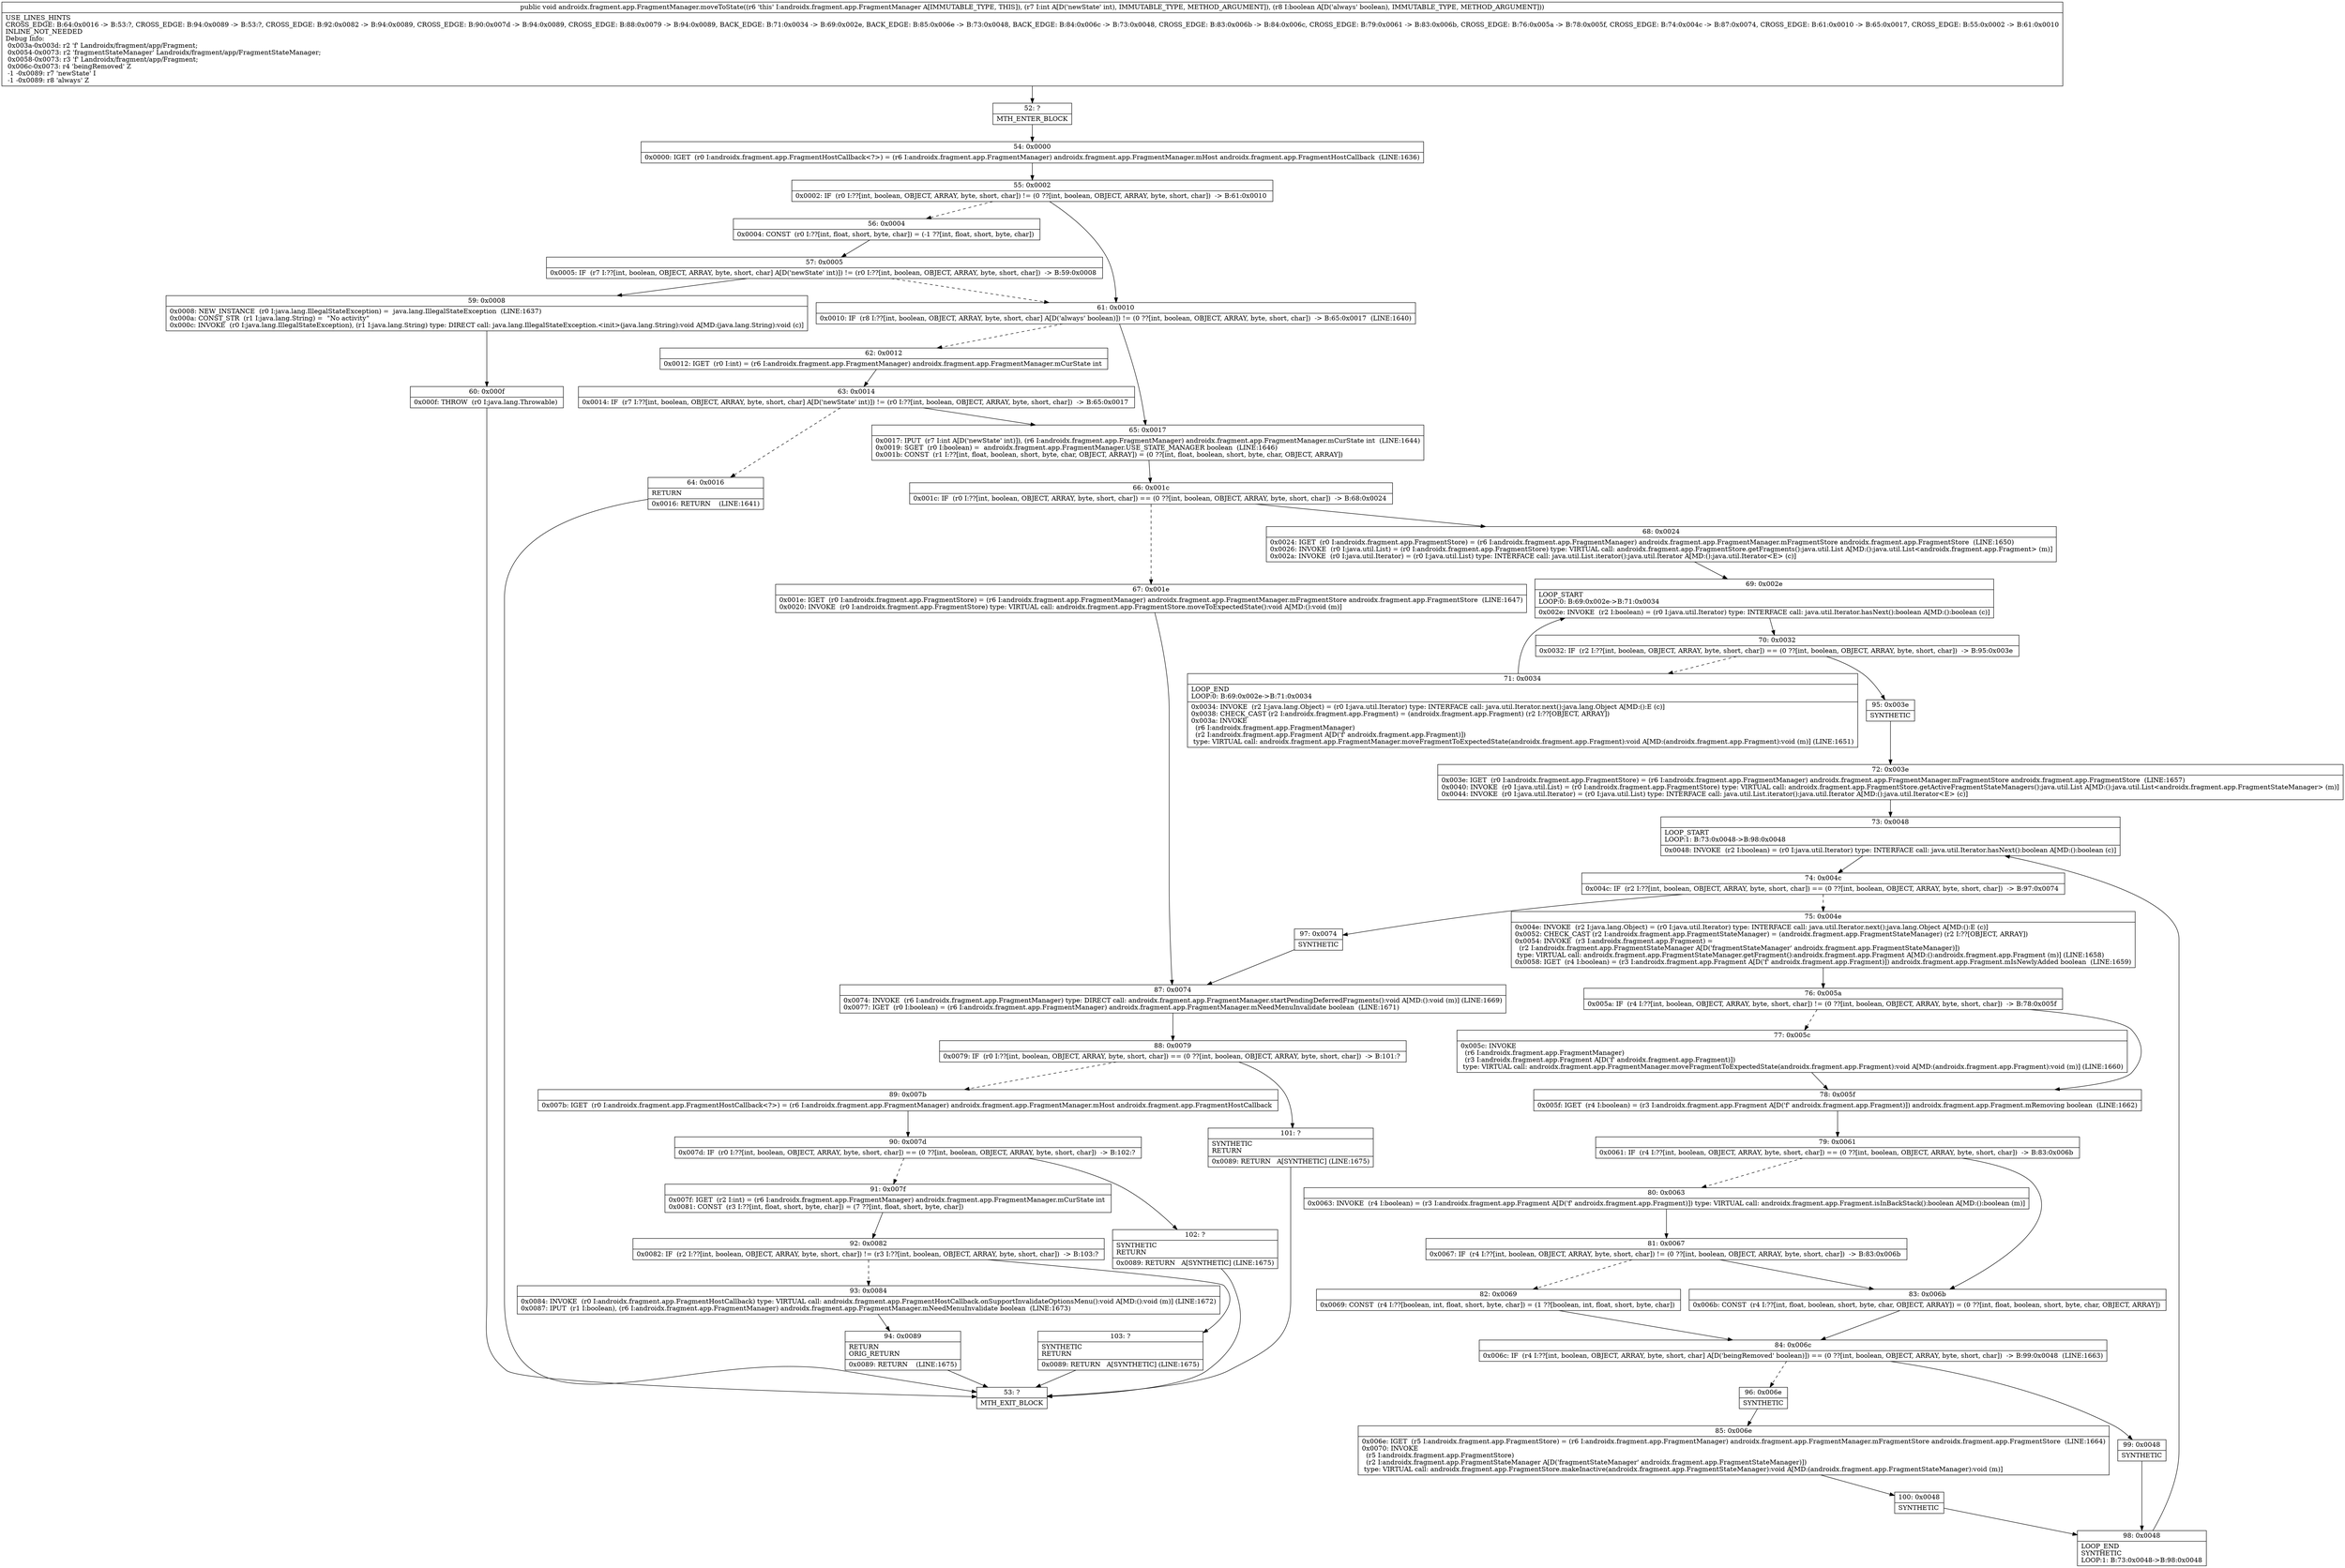 digraph "CFG forandroidx.fragment.app.FragmentManager.moveToState(IZ)V" {
Node_52 [shape=record,label="{52\:\ ?|MTH_ENTER_BLOCK\l}"];
Node_54 [shape=record,label="{54\:\ 0x0000|0x0000: IGET  (r0 I:androidx.fragment.app.FragmentHostCallback\<?\>) = (r6 I:androidx.fragment.app.FragmentManager) androidx.fragment.app.FragmentManager.mHost androidx.fragment.app.FragmentHostCallback  (LINE:1636)\l}"];
Node_55 [shape=record,label="{55\:\ 0x0002|0x0002: IF  (r0 I:??[int, boolean, OBJECT, ARRAY, byte, short, char]) != (0 ??[int, boolean, OBJECT, ARRAY, byte, short, char])  \-\> B:61:0x0010 \l}"];
Node_56 [shape=record,label="{56\:\ 0x0004|0x0004: CONST  (r0 I:??[int, float, short, byte, char]) = (\-1 ??[int, float, short, byte, char]) \l}"];
Node_57 [shape=record,label="{57\:\ 0x0005|0x0005: IF  (r7 I:??[int, boolean, OBJECT, ARRAY, byte, short, char] A[D('newState' int)]) != (r0 I:??[int, boolean, OBJECT, ARRAY, byte, short, char])  \-\> B:59:0x0008 \l}"];
Node_59 [shape=record,label="{59\:\ 0x0008|0x0008: NEW_INSTANCE  (r0 I:java.lang.IllegalStateException) =  java.lang.IllegalStateException  (LINE:1637)\l0x000a: CONST_STR  (r1 I:java.lang.String) =  \"No activity\" \l0x000c: INVOKE  (r0 I:java.lang.IllegalStateException), (r1 I:java.lang.String) type: DIRECT call: java.lang.IllegalStateException.\<init\>(java.lang.String):void A[MD:(java.lang.String):void (c)]\l}"];
Node_60 [shape=record,label="{60\:\ 0x000f|0x000f: THROW  (r0 I:java.lang.Throwable) \l}"];
Node_53 [shape=record,label="{53\:\ ?|MTH_EXIT_BLOCK\l}"];
Node_61 [shape=record,label="{61\:\ 0x0010|0x0010: IF  (r8 I:??[int, boolean, OBJECT, ARRAY, byte, short, char] A[D('always' boolean)]) != (0 ??[int, boolean, OBJECT, ARRAY, byte, short, char])  \-\> B:65:0x0017  (LINE:1640)\l}"];
Node_62 [shape=record,label="{62\:\ 0x0012|0x0012: IGET  (r0 I:int) = (r6 I:androidx.fragment.app.FragmentManager) androidx.fragment.app.FragmentManager.mCurState int \l}"];
Node_63 [shape=record,label="{63\:\ 0x0014|0x0014: IF  (r7 I:??[int, boolean, OBJECT, ARRAY, byte, short, char] A[D('newState' int)]) != (r0 I:??[int, boolean, OBJECT, ARRAY, byte, short, char])  \-\> B:65:0x0017 \l}"];
Node_64 [shape=record,label="{64\:\ 0x0016|RETURN\l|0x0016: RETURN    (LINE:1641)\l}"];
Node_65 [shape=record,label="{65\:\ 0x0017|0x0017: IPUT  (r7 I:int A[D('newState' int)]), (r6 I:androidx.fragment.app.FragmentManager) androidx.fragment.app.FragmentManager.mCurState int  (LINE:1644)\l0x0019: SGET  (r0 I:boolean) =  androidx.fragment.app.FragmentManager.USE_STATE_MANAGER boolean  (LINE:1646)\l0x001b: CONST  (r1 I:??[int, float, boolean, short, byte, char, OBJECT, ARRAY]) = (0 ??[int, float, boolean, short, byte, char, OBJECT, ARRAY]) \l}"];
Node_66 [shape=record,label="{66\:\ 0x001c|0x001c: IF  (r0 I:??[int, boolean, OBJECT, ARRAY, byte, short, char]) == (0 ??[int, boolean, OBJECT, ARRAY, byte, short, char])  \-\> B:68:0x0024 \l}"];
Node_67 [shape=record,label="{67\:\ 0x001e|0x001e: IGET  (r0 I:androidx.fragment.app.FragmentStore) = (r6 I:androidx.fragment.app.FragmentManager) androidx.fragment.app.FragmentManager.mFragmentStore androidx.fragment.app.FragmentStore  (LINE:1647)\l0x0020: INVOKE  (r0 I:androidx.fragment.app.FragmentStore) type: VIRTUAL call: androidx.fragment.app.FragmentStore.moveToExpectedState():void A[MD:():void (m)]\l}"];
Node_87 [shape=record,label="{87\:\ 0x0074|0x0074: INVOKE  (r6 I:androidx.fragment.app.FragmentManager) type: DIRECT call: androidx.fragment.app.FragmentManager.startPendingDeferredFragments():void A[MD:():void (m)] (LINE:1669)\l0x0077: IGET  (r0 I:boolean) = (r6 I:androidx.fragment.app.FragmentManager) androidx.fragment.app.FragmentManager.mNeedMenuInvalidate boolean  (LINE:1671)\l}"];
Node_88 [shape=record,label="{88\:\ 0x0079|0x0079: IF  (r0 I:??[int, boolean, OBJECT, ARRAY, byte, short, char]) == (0 ??[int, boolean, OBJECT, ARRAY, byte, short, char])  \-\> B:101:? \l}"];
Node_89 [shape=record,label="{89\:\ 0x007b|0x007b: IGET  (r0 I:androidx.fragment.app.FragmentHostCallback\<?\>) = (r6 I:androidx.fragment.app.FragmentManager) androidx.fragment.app.FragmentManager.mHost androidx.fragment.app.FragmentHostCallback \l}"];
Node_90 [shape=record,label="{90\:\ 0x007d|0x007d: IF  (r0 I:??[int, boolean, OBJECT, ARRAY, byte, short, char]) == (0 ??[int, boolean, OBJECT, ARRAY, byte, short, char])  \-\> B:102:? \l}"];
Node_91 [shape=record,label="{91\:\ 0x007f|0x007f: IGET  (r2 I:int) = (r6 I:androidx.fragment.app.FragmentManager) androidx.fragment.app.FragmentManager.mCurState int \l0x0081: CONST  (r3 I:??[int, float, short, byte, char]) = (7 ??[int, float, short, byte, char]) \l}"];
Node_92 [shape=record,label="{92\:\ 0x0082|0x0082: IF  (r2 I:??[int, boolean, OBJECT, ARRAY, byte, short, char]) != (r3 I:??[int, boolean, OBJECT, ARRAY, byte, short, char])  \-\> B:103:? \l}"];
Node_93 [shape=record,label="{93\:\ 0x0084|0x0084: INVOKE  (r0 I:androidx.fragment.app.FragmentHostCallback) type: VIRTUAL call: androidx.fragment.app.FragmentHostCallback.onSupportInvalidateOptionsMenu():void A[MD:():void (m)] (LINE:1672)\l0x0087: IPUT  (r1 I:boolean), (r6 I:androidx.fragment.app.FragmentManager) androidx.fragment.app.FragmentManager.mNeedMenuInvalidate boolean  (LINE:1673)\l}"];
Node_94 [shape=record,label="{94\:\ 0x0089|RETURN\lORIG_RETURN\l|0x0089: RETURN    (LINE:1675)\l}"];
Node_103 [shape=record,label="{103\:\ ?|SYNTHETIC\lRETURN\l|0x0089: RETURN   A[SYNTHETIC] (LINE:1675)\l}"];
Node_102 [shape=record,label="{102\:\ ?|SYNTHETIC\lRETURN\l|0x0089: RETURN   A[SYNTHETIC] (LINE:1675)\l}"];
Node_101 [shape=record,label="{101\:\ ?|SYNTHETIC\lRETURN\l|0x0089: RETURN   A[SYNTHETIC] (LINE:1675)\l}"];
Node_68 [shape=record,label="{68\:\ 0x0024|0x0024: IGET  (r0 I:androidx.fragment.app.FragmentStore) = (r6 I:androidx.fragment.app.FragmentManager) androidx.fragment.app.FragmentManager.mFragmentStore androidx.fragment.app.FragmentStore  (LINE:1650)\l0x0026: INVOKE  (r0 I:java.util.List) = (r0 I:androidx.fragment.app.FragmentStore) type: VIRTUAL call: androidx.fragment.app.FragmentStore.getFragments():java.util.List A[MD:():java.util.List\<androidx.fragment.app.Fragment\> (m)]\l0x002a: INVOKE  (r0 I:java.util.Iterator) = (r0 I:java.util.List) type: INTERFACE call: java.util.List.iterator():java.util.Iterator A[MD:():java.util.Iterator\<E\> (c)]\l}"];
Node_69 [shape=record,label="{69\:\ 0x002e|LOOP_START\lLOOP:0: B:69:0x002e\-\>B:71:0x0034\l|0x002e: INVOKE  (r2 I:boolean) = (r0 I:java.util.Iterator) type: INTERFACE call: java.util.Iterator.hasNext():boolean A[MD:():boolean (c)]\l}"];
Node_70 [shape=record,label="{70\:\ 0x0032|0x0032: IF  (r2 I:??[int, boolean, OBJECT, ARRAY, byte, short, char]) == (0 ??[int, boolean, OBJECT, ARRAY, byte, short, char])  \-\> B:95:0x003e \l}"];
Node_71 [shape=record,label="{71\:\ 0x0034|LOOP_END\lLOOP:0: B:69:0x002e\-\>B:71:0x0034\l|0x0034: INVOKE  (r2 I:java.lang.Object) = (r0 I:java.util.Iterator) type: INTERFACE call: java.util.Iterator.next():java.lang.Object A[MD:():E (c)]\l0x0038: CHECK_CAST (r2 I:androidx.fragment.app.Fragment) = (androidx.fragment.app.Fragment) (r2 I:??[OBJECT, ARRAY]) \l0x003a: INVOKE  \l  (r6 I:androidx.fragment.app.FragmentManager)\l  (r2 I:androidx.fragment.app.Fragment A[D('f' androidx.fragment.app.Fragment)])\l type: VIRTUAL call: androidx.fragment.app.FragmentManager.moveFragmentToExpectedState(androidx.fragment.app.Fragment):void A[MD:(androidx.fragment.app.Fragment):void (m)] (LINE:1651)\l}"];
Node_95 [shape=record,label="{95\:\ 0x003e|SYNTHETIC\l}"];
Node_72 [shape=record,label="{72\:\ 0x003e|0x003e: IGET  (r0 I:androidx.fragment.app.FragmentStore) = (r6 I:androidx.fragment.app.FragmentManager) androidx.fragment.app.FragmentManager.mFragmentStore androidx.fragment.app.FragmentStore  (LINE:1657)\l0x0040: INVOKE  (r0 I:java.util.List) = (r0 I:androidx.fragment.app.FragmentStore) type: VIRTUAL call: androidx.fragment.app.FragmentStore.getActiveFragmentStateManagers():java.util.List A[MD:():java.util.List\<androidx.fragment.app.FragmentStateManager\> (m)]\l0x0044: INVOKE  (r0 I:java.util.Iterator) = (r0 I:java.util.List) type: INTERFACE call: java.util.List.iterator():java.util.Iterator A[MD:():java.util.Iterator\<E\> (c)]\l}"];
Node_73 [shape=record,label="{73\:\ 0x0048|LOOP_START\lLOOP:1: B:73:0x0048\-\>B:98:0x0048\l|0x0048: INVOKE  (r2 I:boolean) = (r0 I:java.util.Iterator) type: INTERFACE call: java.util.Iterator.hasNext():boolean A[MD:():boolean (c)]\l}"];
Node_74 [shape=record,label="{74\:\ 0x004c|0x004c: IF  (r2 I:??[int, boolean, OBJECT, ARRAY, byte, short, char]) == (0 ??[int, boolean, OBJECT, ARRAY, byte, short, char])  \-\> B:97:0x0074 \l}"];
Node_75 [shape=record,label="{75\:\ 0x004e|0x004e: INVOKE  (r2 I:java.lang.Object) = (r0 I:java.util.Iterator) type: INTERFACE call: java.util.Iterator.next():java.lang.Object A[MD:():E (c)]\l0x0052: CHECK_CAST (r2 I:androidx.fragment.app.FragmentStateManager) = (androidx.fragment.app.FragmentStateManager) (r2 I:??[OBJECT, ARRAY]) \l0x0054: INVOKE  (r3 I:androidx.fragment.app.Fragment) = \l  (r2 I:androidx.fragment.app.FragmentStateManager A[D('fragmentStateManager' androidx.fragment.app.FragmentStateManager)])\l type: VIRTUAL call: androidx.fragment.app.FragmentStateManager.getFragment():androidx.fragment.app.Fragment A[MD:():androidx.fragment.app.Fragment (m)] (LINE:1658)\l0x0058: IGET  (r4 I:boolean) = (r3 I:androidx.fragment.app.Fragment A[D('f' androidx.fragment.app.Fragment)]) androidx.fragment.app.Fragment.mIsNewlyAdded boolean  (LINE:1659)\l}"];
Node_76 [shape=record,label="{76\:\ 0x005a|0x005a: IF  (r4 I:??[int, boolean, OBJECT, ARRAY, byte, short, char]) != (0 ??[int, boolean, OBJECT, ARRAY, byte, short, char])  \-\> B:78:0x005f \l}"];
Node_77 [shape=record,label="{77\:\ 0x005c|0x005c: INVOKE  \l  (r6 I:androidx.fragment.app.FragmentManager)\l  (r3 I:androidx.fragment.app.Fragment A[D('f' androidx.fragment.app.Fragment)])\l type: VIRTUAL call: androidx.fragment.app.FragmentManager.moveFragmentToExpectedState(androidx.fragment.app.Fragment):void A[MD:(androidx.fragment.app.Fragment):void (m)] (LINE:1660)\l}"];
Node_78 [shape=record,label="{78\:\ 0x005f|0x005f: IGET  (r4 I:boolean) = (r3 I:androidx.fragment.app.Fragment A[D('f' androidx.fragment.app.Fragment)]) androidx.fragment.app.Fragment.mRemoving boolean  (LINE:1662)\l}"];
Node_79 [shape=record,label="{79\:\ 0x0061|0x0061: IF  (r4 I:??[int, boolean, OBJECT, ARRAY, byte, short, char]) == (0 ??[int, boolean, OBJECT, ARRAY, byte, short, char])  \-\> B:83:0x006b \l}"];
Node_80 [shape=record,label="{80\:\ 0x0063|0x0063: INVOKE  (r4 I:boolean) = (r3 I:androidx.fragment.app.Fragment A[D('f' androidx.fragment.app.Fragment)]) type: VIRTUAL call: androidx.fragment.app.Fragment.isInBackStack():boolean A[MD:():boolean (m)]\l}"];
Node_81 [shape=record,label="{81\:\ 0x0067|0x0067: IF  (r4 I:??[int, boolean, OBJECT, ARRAY, byte, short, char]) != (0 ??[int, boolean, OBJECT, ARRAY, byte, short, char])  \-\> B:83:0x006b \l}"];
Node_82 [shape=record,label="{82\:\ 0x0069|0x0069: CONST  (r4 I:??[boolean, int, float, short, byte, char]) = (1 ??[boolean, int, float, short, byte, char]) \l}"];
Node_84 [shape=record,label="{84\:\ 0x006c|0x006c: IF  (r4 I:??[int, boolean, OBJECT, ARRAY, byte, short, char] A[D('beingRemoved' boolean)]) == (0 ??[int, boolean, OBJECT, ARRAY, byte, short, char])  \-\> B:99:0x0048  (LINE:1663)\l}"];
Node_96 [shape=record,label="{96\:\ 0x006e|SYNTHETIC\l}"];
Node_85 [shape=record,label="{85\:\ 0x006e|0x006e: IGET  (r5 I:androidx.fragment.app.FragmentStore) = (r6 I:androidx.fragment.app.FragmentManager) androidx.fragment.app.FragmentManager.mFragmentStore androidx.fragment.app.FragmentStore  (LINE:1664)\l0x0070: INVOKE  \l  (r5 I:androidx.fragment.app.FragmentStore)\l  (r2 I:androidx.fragment.app.FragmentStateManager A[D('fragmentStateManager' androidx.fragment.app.FragmentStateManager)])\l type: VIRTUAL call: androidx.fragment.app.FragmentStore.makeInactive(androidx.fragment.app.FragmentStateManager):void A[MD:(androidx.fragment.app.FragmentStateManager):void (m)]\l}"];
Node_100 [shape=record,label="{100\:\ 0x0048|SYNTHETIC\l}"];
Node_98 [shape=record,label="{98\:\ 0x0048|LOOP_END\lSYNTHETIC\lLOOP:1: B:73:0x0048\-\>B:98:0x0048\l}"];
Node_99 [shape=record,label="{99\:\ 0x0048|SYNTHETIC\l}"];
Node_83 [shape=record,label="{83\:\ 0x006b|0x006b: CONST  (r4 I:??[int, float, boolean, short, byte, char, OBJECT, ARRAY]) = (0 ??[int, float, boolean, short, byte, char, OBJECT, ARRAY]) \l}"];
Node_97 [shape=record,label="{97\:\ 0x0074|SYNTHETIC\l}"];
MethodNode[shape=record,label="{public void androidx.fragment.app.FragmentManager.moveToState((r6 'this' I:androidx.fragment.app.FragmentManager A[IMMUTABLE_TYPE, THIS]), (r7 I:int A[D('newState' int), IMMUTABLE_TYPE, METHOD_ARGUMENT]), (r8 I:boolean A[D('always' boolean), IMMUTABLE_TYPE, METHOD_ARGUMENT]))  | USE_LINES_HINTS\lCROSS_EDGE: B:64:0x0016 \-\> B:53:?, CROSS_EDGE: B:94:0x0089 \-\> B:53:?, CROSS_EDGE: B:92:0x0082 \-\> B:94:0x0089, CROSS_EDGE: B:90:0x007d \-\> B:94:0x0089, CROSS_EDGE: B:88:0x0079 \-\> B:94:0x0089, BACK_EDGE: B:71:0x0034 \-\> B:69:0x002e, BACK_EDGE: B:85:0x006e \-\> B:73:0x0048, BACK_EDGE: B:84:0x006c \-\> B:73:0x0048, CROSS_EDGE: B:83:0x006b \-\> B:84:0x006c, CROSS_EDGE: B:79:0x0061 \-\> B:83:0x006b, CROSS_EDGE: B:76:0x005a \-\> B:78:0x005f, CROSS_EDGE: B:74:0x004c \-\> B:87:0x0074, CROSS_EDGE: B:61:0x0010 \-\> B:65:0x0017, CROSS_EDGE: B:55:0x0002 \-\> B:61:0x0010\lINLINE_NOT_NEEDED\lDebug Info:\l  0x003a\-0x003d: r2 'f' Landroidx\/fragment\/app\/Fragment;\l  0x0054\-0x0073: r2 'fragmentStateManager' Landroidx\/fragment\/app\/FragmentStateManager;\l  0x0058\-0x0073: r3 'f' Landroidx\/fragment\/app\/Fragment;\l  0x006c\-0x0073: r4 'beingRemoved' Z\l  \-1 \-0x0089: r7 'newState' I\l  \-1 \-0x0089: r8 'always' Z\l}"];
MethodNode -> Node_52;Node_52 -> Node_54;
Node_54 -> Node_55;
Node_55 -> Node_56[style=dashed];
Node_55 -> Node_61;
Node_56 -> Node_57;
Node_57 -> Node_59;
Node_57 -> Node_61[style=dashed];
Node_59 -> Node_60;
Node_60 -> Node_53;
Node_61 -> Node_62[style=dashed];
Node_61 -> Node_65;
Node_62 -> Node_63;
Node_63 -> Node_64[style=dashed];
Node_63 -> Node_65;
Node_64 -> Node_53;
Node_65 -> Node_66;
Node_66 -> Node_67[style=dashed];
Node_66 -> Node_68;
Node_67 -> Node_87;
Node_87 -> Node_88;
Node_88 -> Node_89[style=dashed];
Node_88 -> Node_101;
Node_89 -> Node_90;
Node_90 -> Node_91[style=dashed];
Node_90 -> Node_102;
Node_91 -> Node_92;
Node_92 -> Node_93[style=dashed];
Node_92 -> Node_103;
Node_93 -> Node_94;
Node_94 -> Node_53;
Node_103 -> Node_53;
Node_102 -> Node_53;
Node_101 -> Node_53;
Node_68 -> Node_69;
Node_69 -> Node_70;
Node_70 -> Node_71[style=dashed];
Node_70 -> Node_95;
Node_71 -> Node_69;
Node_95 -> Node_72;
Node_72 -> Node_73;
Node_73 -> Node_74;
Node_74 -> Node_75[style=dashed];
Node_74 -> Node_97;
Node_75 -> Node_76;
Node_76 -> Node_77[style=dashed];
Node_76 -> Node_78;
Node_77 -> Node_78;
Node_78 -> Node_79;
Node_79 -> Node_80[style=dashed];
Node_79 -> Node_83;
Node_80 -> Node_81;
Node_81 -> Node_82[style=dashed];
Node_81 -> Node_83;
Node_82 -> Node_84;
Node_84 -> Node_96[style=dashed];
Node_84 -> Node_99;
Node_96 -> Node_85;
Node_85 -> Node_100;
Node_100 -> Node_98;
Node_98 -> Node_73;
Node_99 -> Node_98;
Node_83 -> Node_84;
Node_97 -> Node_87;
}

